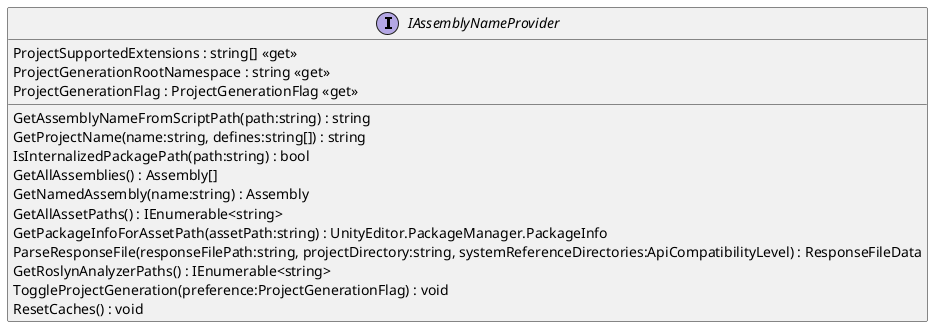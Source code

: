 @startuml
interface IAssemblyNameProvider {
    ProjectSupportedExtensions : string[] <<get>>
    ProjectGenerationRootNamespace : string <<get>>
    ProjectGenerationFlag : ProjectGenerationFlag <<get>>
    GetAssemblyNameFromScriptPath(path:string) : string
    GetProjectName(name:string, defines:string[]) : string
    IsInternalizedPackagePath(path:string) : bool
    GetAllAssemblies() : Assembly[]
    GetNamedAssembly(name:string) : Assembly
    GetAllAssetPaths() : IEnumerable<string>
    GetPackageInfoForAssetPath(assetPath:string) : UnityEditor.PackageManager.PackageInfo
    ParseResponseFile(responseFilePath:string, projectDirectory:string, systemReferenceDirectories:ApiCompatibilityLevel) : ResponseFileData
    GetRoslynAnalyzerPaths() : IEnumerable<string>
    ToggleProjectGeneration(preference:ProjectGenerationFlag) : void
    ResetCaches() : void
}
@enduml
